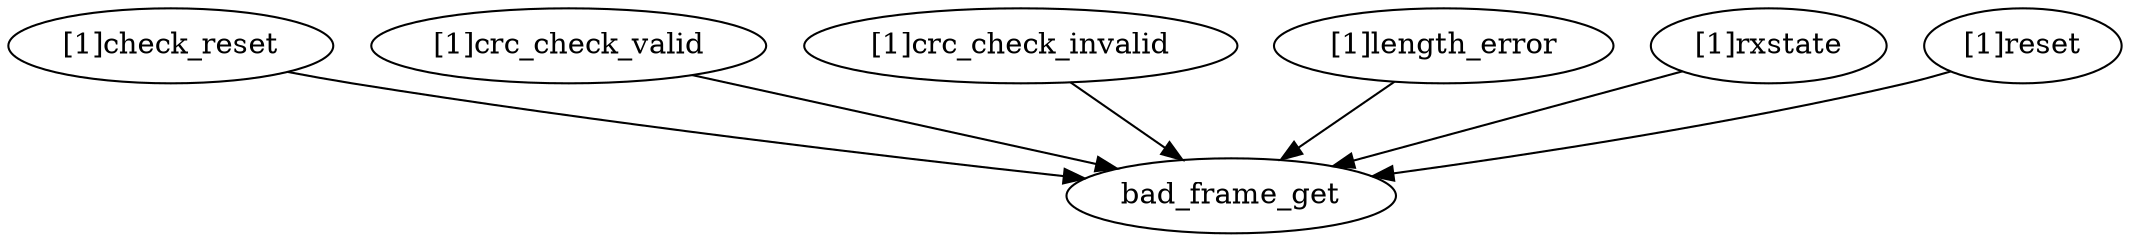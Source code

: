 strict digraph "" {
	"[1]check_reset"	 [complexity=1,
		importance=0.100311583067,
		rank=0.100311583067];
	bad_frame_get	 [complexity=0,
		importance=0.0672196990684,
		rank=0.0];
	"[1]check_reset" -> bad_frame_get;
	"[1]crc_check_valid"	 [complexity=1,
		importance=0.167531282135,
		rank=0.167531282135];
	"[1]crc_check_valid" -> bad_frame_get;
	"[1]crc_check_invalid"	 [complexity=3,
		importance=0.234750981203,
		rank=0.0782503270678];
	"[1]crc_check_invalid" -> bad_frame_get;
	"[1]length_error"	 [complexity=3,
		importance=0.234750981203,
		rank=0.0782503270678];
	"[1]length_error" -> bad_frame_get;
	"[1]rxstate"	 [complexity=3,
		importance=0.312952346886,
		rank=0.104317448962];
	"[1]rxstate" -> bad_frame_get;
	"[1]reset"	 [complexity=1,
		importance=0.301970680272,
		rank=0.301970680272];
	"[1]reset" -> bad_frame_get;
}
